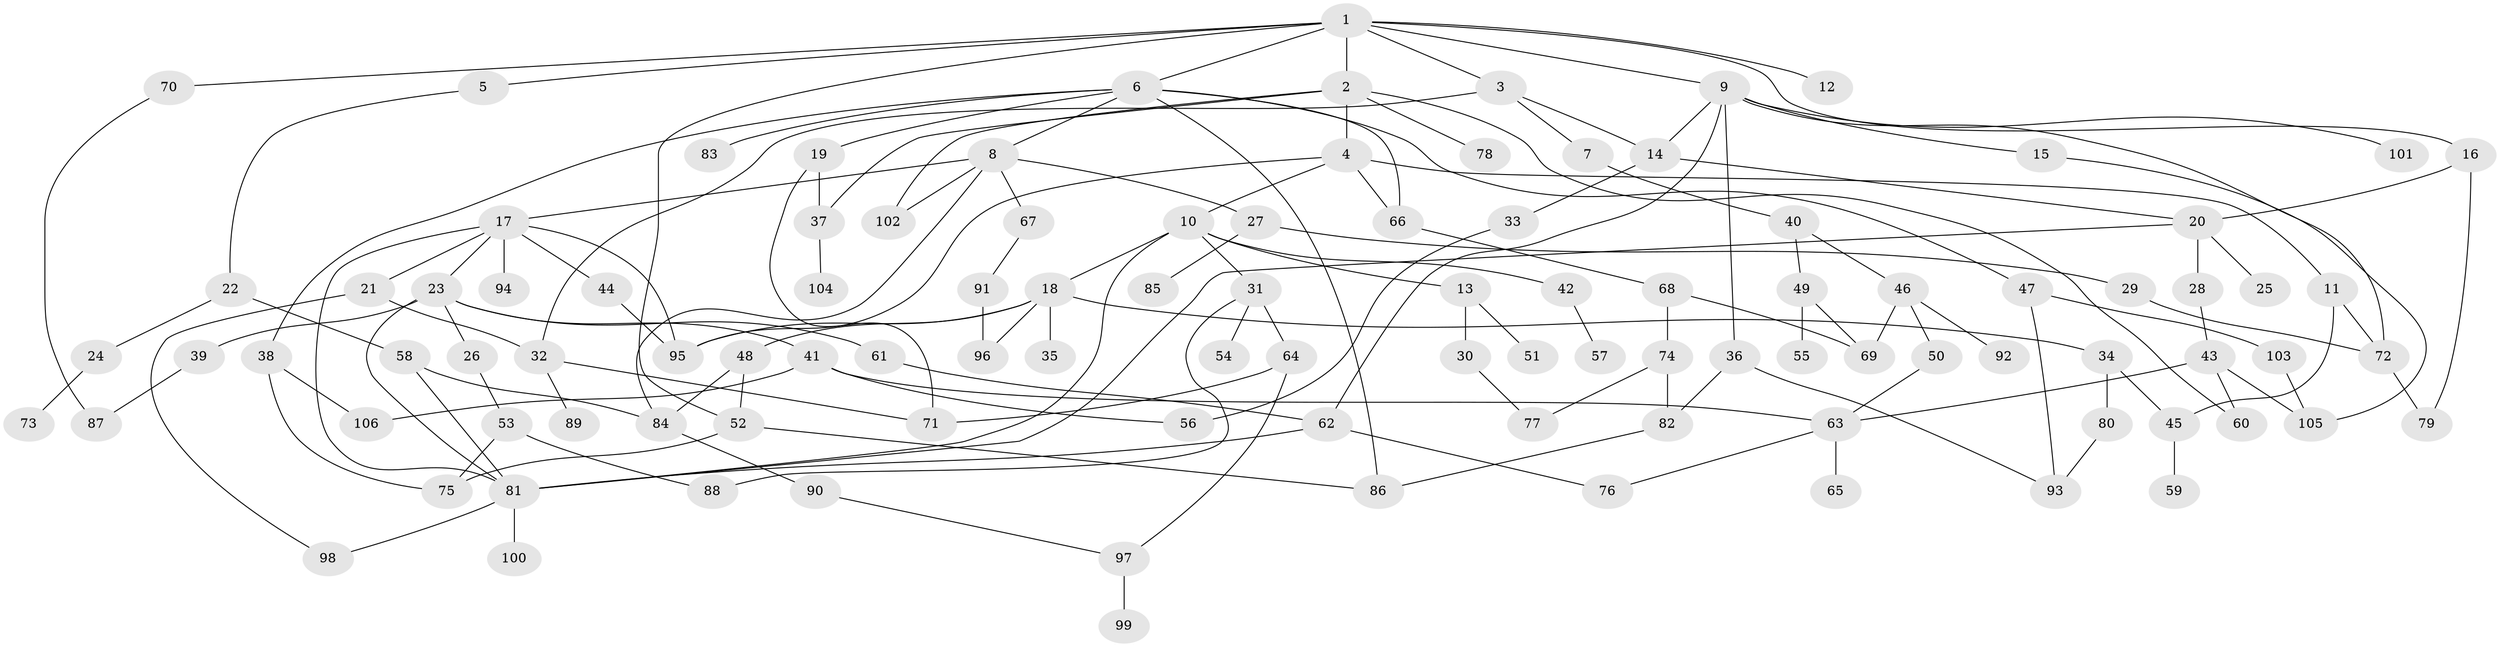 // Generated by graph-tools (version 1.1) at 2025/40/03/09/25 04:40:57]
// undirected, 106 vertices, 152 edges
graph export_dot {
graph [start="1"]
  node [color=gray90,style=filled];
  1;
  2;
  3;
  4;
  5;
  6;
  7;
  8;
  9;
  10;
  11;
  12;
  13;
  14;
  15;
  16;
  17;
  18;
  19;
  20;
  21;
  22;
  23;
  24;
  25;
  26;
  27;
  28;
  29;
  30;
  31;
  32;
  33;
  34;
  35;
  36;
  37;
  38;
  39;
  40;
  41;
  42;
  43;
  44;
  45;
  46;
  47;
  48;
  49;
  50;
  51;
  52;
  53;
  54;
  55;
  56;
  57;
  58;
  59;
  60;
  61;
  62;
  63;
  64;
  65;
  66;
  67;
  68;
  69;
  70;
  71;
  72;
  73;
  74;
  75;
  76;
  77;
  78;
  79;
  80;
  81;
  82;
  83;
  84;
  85;
  86;
  87;
  88;
  89;
  90;
  91;
  92;
  93;
  94;
  95;
  96;
  97;
  98;
  99;
  100;
  101;
  102;
  103;
  104;
  105;
  106;
  1 -- 2;
  1 -- 3;
  1 -- 5;
  1 -- 6;
  1 -- 9;
  1 -- 12;
  1 -- 16;
  1 -- 52;
  1 -- 70;
  2 -- 4;
  2 -- 78;
  2 -- 102;
  2 -- 60;
  2 -- 37;
  3 -- 7;
  3 -- 32;
  3 -- 14;
  4 -- 10;
  4 -- 11;
  4 -- 95;
  4 -- 66;
  5 -- 22;
  6 -- 8;
  6 -- 19;
  6 -- 38;
  6 -- 47;
  6 -- 66;
  6 -- 83;
  6 -- 86;
  7 -- 40;
  8 -- 17;
  8 -- 27;
  8 -- 67;
  8 -- 84;
  8 -- 102;
  9 -- 14;
  9 -- 15;
  9 -- 36;
  9 -- 62;
  9 -- 101;
  9 -- 72;
  10 -- 13;
  10 -- 18;
  10 -- 31;
  10 -- 42;
  10 -- 81;
  11 -- 72;
  11 -- 45;
  13 -- 30;
  13 -- 51;
  14 -- 20;
  14 -- 33;
  15 -- 105;
  16 -- 79;
  16 -- 20;
  17 -- 21;
  17 -- 23;
  17 -- 44;
  17 -- 94;
  17 -- 81;
  17 -- 95;
  18 -- 34;
  18 -- 35;
  18 -- 48;
  18 -- 96;
  18 -- 95;
  19 -- 37;
  19 -- 71;
  20 -- 25;
  20 -- 28;
  20 -- 81;
  21 -- 98;
  21 -- 32;
  22 -- 24;
  22 -- 58;
  23 -- 26;
  23 -- 39;
  23 -- 41;
  23 -- 61;
  23 -- 81;
  24 -- 73;
  26 -- 53;
  27 -- 29;
  27 -- 85;
  28 -- 43;
  29 -- 72;
  30 -- 77;
  31 -- 54;
  31 -- 64;
  31 -- 88;
  32 -- 71;
  32 -- 89;
  33 -- 56;
  34 -- 45;
  34 -- 80;
  36 -- 93;
  36 -- 82;
  37 -- 104;
  38 -- 106;
  38 -- 75;
  39 -- 87;
  40 -- 46;
  40 -- 49;
  41 -- 56;
  41 -- 63;
  41 -- 106;
  42 -- 57;
  43 -- 60;
  43 -- 105;
  43 -- 63;
  44 -- 95;
  45 -- 59;
  46 -- 50;
  46 -- 69;
  46 -- 92;
  47 -- 103;
  47 -- 93;
  48 -- 84;
  48 -- 52;
  49 -- 55;
  49 -- 69;
  50 -- 63;
  52 -- 86;
  52 -- 75;
  53 -- 75;
  53 -- 88;
  58 -- 81;
  58 -- 84;
  61 -- 62;
  62 -- 81;
  62 -- 76;
  63 -- 65;
  63 -- 76;
  64 -- 71;
  64 -- 97;
  66 -- 68;
  67 -- 91;
  68 -- 74;
  68 -- 69;
  70 -- 87;
  72 -- 79;
  74 -- 82;
  74 -- 77;
  80 -- 93;
  81 -- 98;
  81 -- 100;
  82 -- 86;
  84 -- 90;
  90 -- 97;
  91 -- 96;
  97 -- 99;
  103 -- 105;
}
